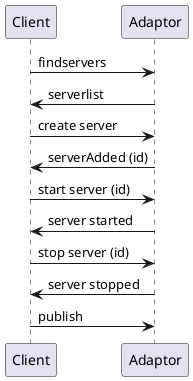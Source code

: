 
@startuml

Client -> Adaptor : findservers
Client <- Adaptor : serverlist
Client -> Adaptor : create server
Client <- Adaptor : serverAdded (id)
Client -> Adaptor : start server (id)
Client <- Adaptor : server started
Client -> Adaptor : stop server (id)
Client <- Adaptor : server stopped
Client -> Adaptor : publish

@enduml
